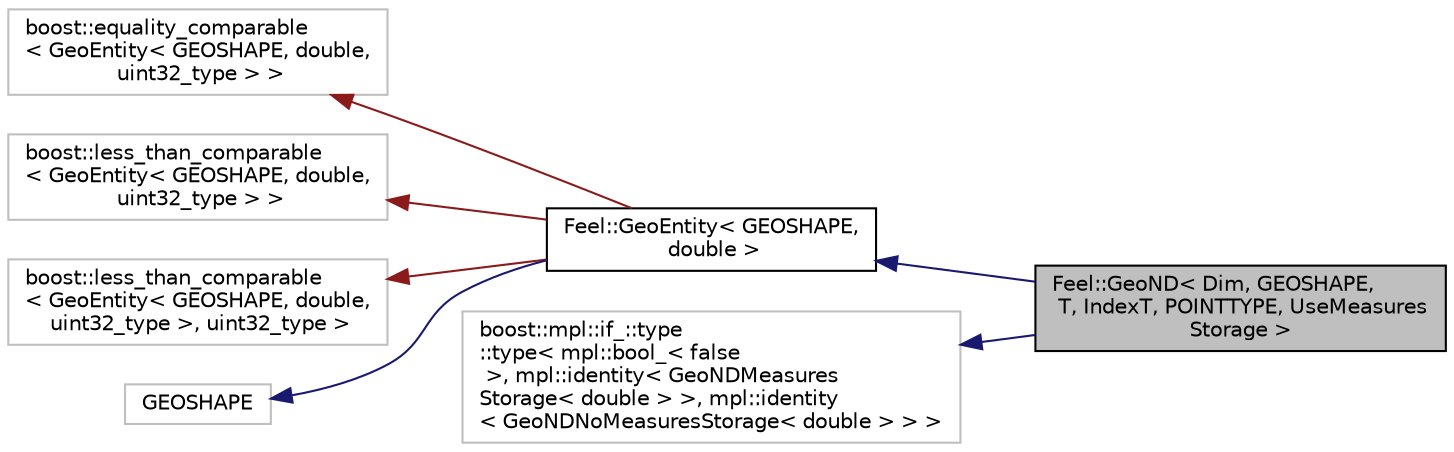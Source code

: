 digraph "Feel::GeoND&lt; Dim, GEOSHAPE, T, IndexT, POINTTYPE, UseMeasuresStorage &gt;"
{
 // LATEX_PDF_SIZE
  edge [fontname="Helvetica",fontsize="10",labelfontname="Helvetica",labelfontsize="10"];
  node [fontname="Helvetica",fontsize="10",shape=record];
  rankdir="LR";
  Node1 [label="Feel::GeoND\< Dim, GEOSHAPE,\l T, IndexT, POINTTYPE, UseMeasures\lStorage \>",height=0.2,width=0.4,color="black", fillcolor="grey75", style="filled", fontcolor="black",tooltip="Base class for Multi-dimensional basis Geometrical Entities."];
  Node2 -> Node1 [dir="back",color="midnightblue",fontsize="10",style="solid",fontname="Helvetica"];
  Node2 [label="Feel::GeoEntity\< GEOSHAPE,\l double \>",height=0.2,width=0.4,color="black", fillcolor="white", style="filled",URL="$classFeel_1_1GeoEntity.html",tooltip=" "];
  Node3 -> Node2 [dir="back",color="firebrick4",fontsize="10",style="solid",fontname="Helvetica"];
  Node3 [label="boost::equality_comparable\l\< GeoEntity\< GEOSHAPE, double,\l uint32_type \> \>",height=0.2,width=0.4,color="grey75", fillcolor="white", style="filled",tooltip=" "];
  Node4 -> Node2 [dir="back",color="firebrick4",fontsize="10",style="solid",fontname="Helvetica"];
  Node4 [label="boost::less_than_comparable\l\< GeoEntity\< GEOSHAPE, double,\l uint32_type \> \>",height=0.2,width=0.4,color="grey75", fillcolor="white", style="filled",tooltip=" "];
  Node5 -> Node2 [dir="back",color="firebrick4",fontsize="10",style="solid",fontname="Helvetica"];
  Node5 [label="boost::less_than_comparable\l\< GeoEntity\< GEOSHAPE, double,\l uint32_type \>, uint32_type \>",height=0.2,width=0.4,color="grey75", fillcolor="white", style="filled",tooltip=" "];
  Node6 -> Node2 [dir="back",color="midnightblue",fontsize="10",style="solid",fontname="Helvetica"];
  Node6 [label="GEOSHAPE",height=0.2,width=0.4,color="grey75", fillcolor="white", style="filled",tooltip=" "];
  Node7 -> Node1 [dir="back",color="midnightblue",fontsize="10",style="solid",fontname="Helvetica"];
  Node7 [label="boost::mpl::if_::type\l::type\< mpl::bool_\< false\l \>, mpl::identity\< GeoNDMeasures\lStorage\< double \> \>, mpl::identity\l\< GeoNDNoMeasuresStorage\< double \> \> \>",height=0.2,width=0.4,color="grey75", fillcolor="white", style="filled",tooltip=" "];
}
